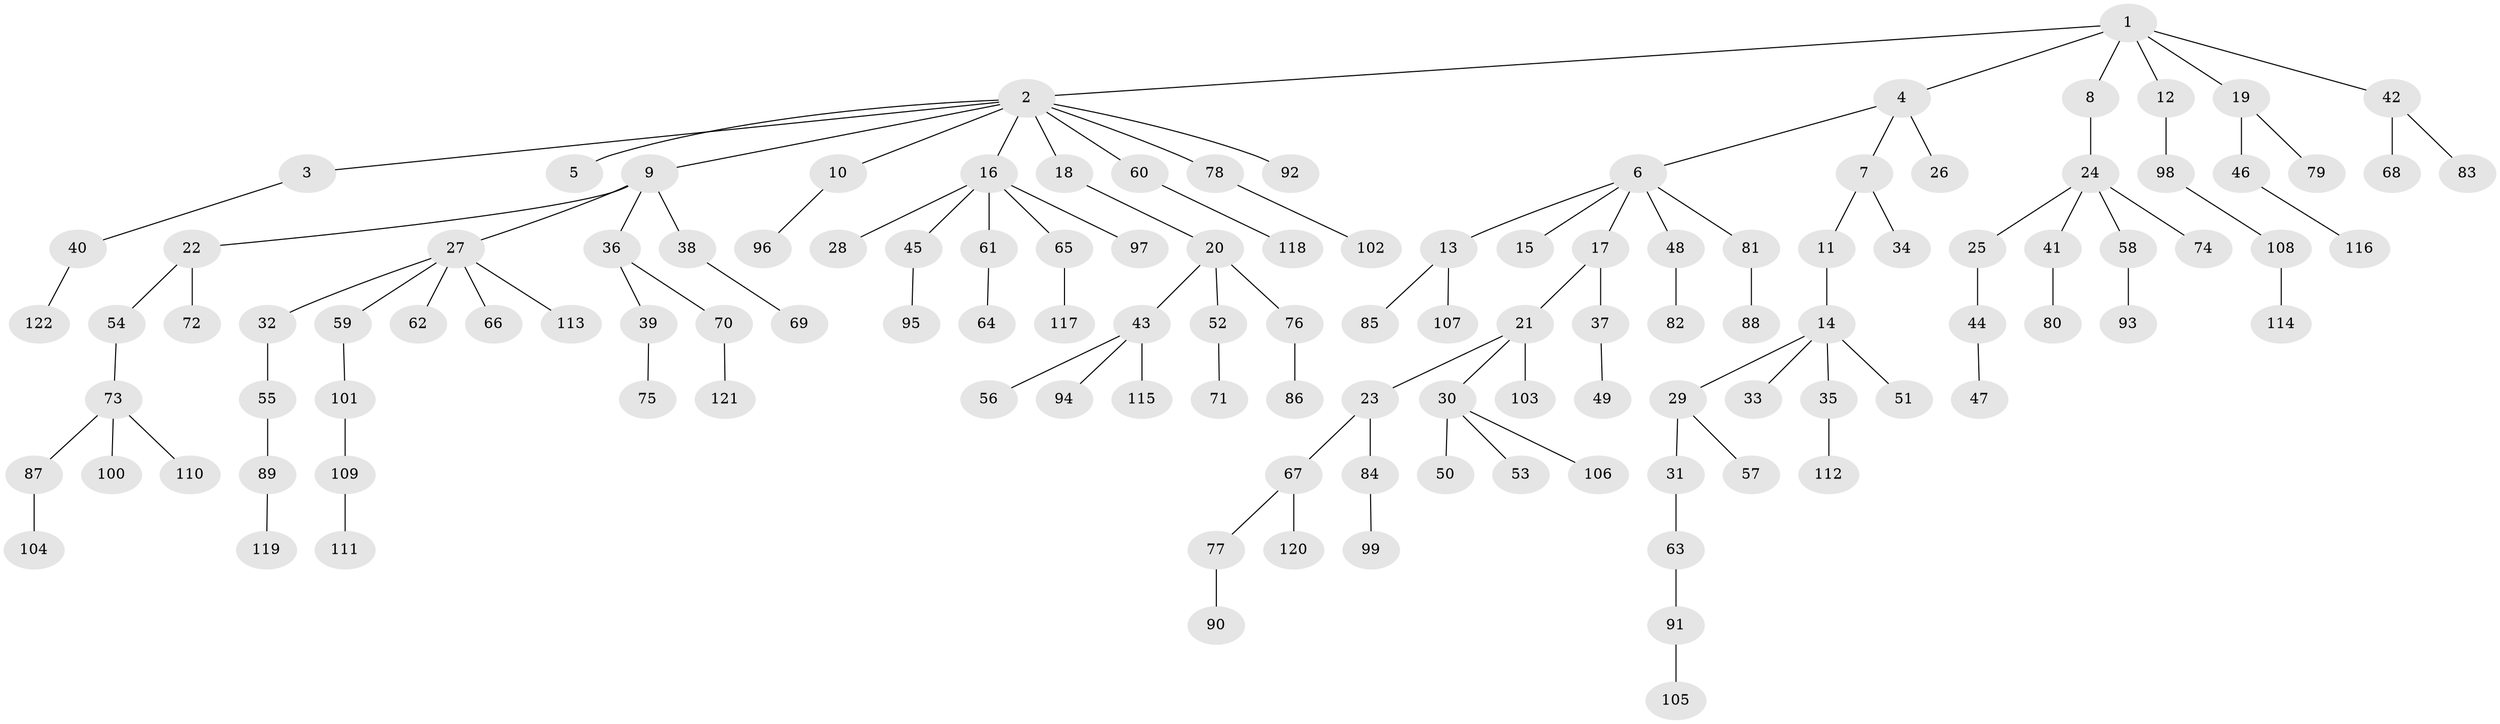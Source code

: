 // coarse degree distribution, {6: 0.027777777777777776, 9: 0.027777777777777776, 8: 0.027777777777777776, 2: 0.08333333333333333, 5: 0.027777777777777776, 1: 0.7222222222222222, 3: 0.05555555555555555, 4: 0.027777777777777776}
// Generated by graph-tools (version 1.1) at 2025/19/03/04/25 18:19:09]
// undirected, 122 vertices, 121 edges
graph export_dot {
graph [start="1"]
  node [color=gray90,style=filled];
  1;
  2;
  3;
  4;
  5;
  6;
  7;
  8;
  9;
  10;
  11;
  12;
  13;
  14;
  15;
  16;
  17;
  18;
  19;
  20;
  21;
  22;
  23;
  24;
  25;
  26;
  27;
  28;
  29;
  30;
  31;
  32;
  33;
  34;
  35;
  36;
  37;
  38;
  39;
  40;
  41;
  42;
  43;
  44;
  45;
  46;
  47;
  48;
  49;
  50;
  51;
  52;
  53;
  54;
  55;
  56;
  57;
  58;
  59;
  60;
  61;
  62;
  63;
  64;
  65;
  66;
  67;
  68;
  69;
  70;
  71;
  72;
  73;
  74;
  75;
  76;
  77;
  78;
  79;
  80;
  81;
  82;
  83;
  84;
  85;
  86;
  87;
  88;
  89;
  90;
  91;
  92;
  93;
  94;
  95;
  96;
  97;
  98;
  99;
  100;
  101;
  102;
  103;
  104;
  105;
  106;
  107;
  108;
  109;
  110;
  111;
  112;
  113;
  114;
  115;
  116;
  117;
  118;
  119;
  120;
  121;
  122;
  1 -- 2;
  1 -- 4;
  1 -- 8;
  1 -- 12;
  1 -- 19;
  1 -- 42;
  2 -- 3;
  2 -- 5;
  2 -- 9;
  2 -- 10;
  2 -- 16;
  2 -- 18;
  2 -- 60;
  2 -- 78;
  2 -- 92;
  3 -- 40;
  4 -- 6;
  4 -- 7;
  4 -- 26;
  6 -- 13;
  6 -- 15;
  6 -- 17;
  6 -- 48;
  6 -- 81;
  7 -- 11;
  7 -- 34;
  8 -- 24;
  9 -- 22;
  9 -- 27;
  9 -- 36;
  9 -- 38;
  10 -- 96;
  11 -- 14;
  12 -- 98;
  13 -- 85;
  13 -- 107;
  14 -- 29;
  14 -- 33;
  14 -- 35;
  14 -- 51;
  16 -- 28;
  16 -- 45;
  16 -- 61;
  16 -- 65;
  16 -- 97;
  17 -- 21;
  17 -- 37;
  18 -- 20;
  19 -- 46;
  19 -- 79;
  20 -- 43;
  20 -- 52;
  20 -- 76;
  21 -- 23;
  21 -- 30;
  21 -- 103;
  22 -- 54;
  22 -- 72;
  23 -- 67;
  23 -- 84;
  24 -- 25;
  24 -- 41;
  24 -- 58;
  24 -- 74;
  25 -- 44;
  27 -- 32;
  27 -- 59;
  27 -- 62;
  27 -- 66;
  27 -- 113;
  29 -- 31;
  29 -- 57;
  30 -- 50;
  30 -- 53;
  30 -- 106;
  31 -- 63;
  32 -- 55;
  35 -- 112;
  36 -- 39;
  36 -- 70;
  37 -- 49;
  38 -- 69;
  39 -- 75;
  40 -- 122;
  41 -- 80;
  42 -- 68;
  42 -- 83;
  43 -- 56;
  43 -- 94;
  43 -- 115;
  44 -- 47;
  45 -- 95;
  46 -- 116;
  48 -- 82;
  52 -- 71;
  54 -- 73;
  55 -- 89;
  58 -- 93;
  59 -- 101;
  60 -- 118;
  61 -- 64;
  63 -- 91;
  65 -- 117;
  67 -- 77;
  67 -- 120;
  70 -- 121;
  73 -- 87;
  73 -- 100;
  73 -- 110;
  76 -- 86;
  77 -- 90;
  78 -- 102;
  81 -- 88;
  84 -- 99;
  87 -- 104;
  89 -- 119;
  91 -- 105;
  98 -- 108;
  101 -- 109;
  108 -- 114;
  109 -- 111;
}
